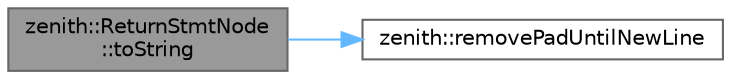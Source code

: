 digraph "zenith::ReturnStmtNode::toString"
{
 // LATEX_PDF_SIZE
  bgcolor="transparent";
  edge [fontname=Helvetica,fontsize=10,labelfontname=Helvetica,labelfontsize=10];
  node [fontname=Helvetica,fontsize=10,shape=box,height=0.2,width=0.4];
  rankdir="LR";
  Node1 [id="Node000001",label="zenith::ReturnStmtNode\l::toString",height=0.2,width=0.4,color="gray40", fillcolor="grey60", style="filled", fontcolor="black",tooltip=" "];
  Node1 -> Node2 [id="edge1_Node000001_Node000002",color="steelblue1",style="solid",tooltip=" "];
  Node2 [id="Node000002",label="zenith::removePadUntilNewLine",height=0.2,width=0.4,color="grey40", fillcolor="white", style="filled",URL="$namespacezenith.html#a57f5cc64a1eb822a4fcef5e3d15343be",tooltip=" "];
}

